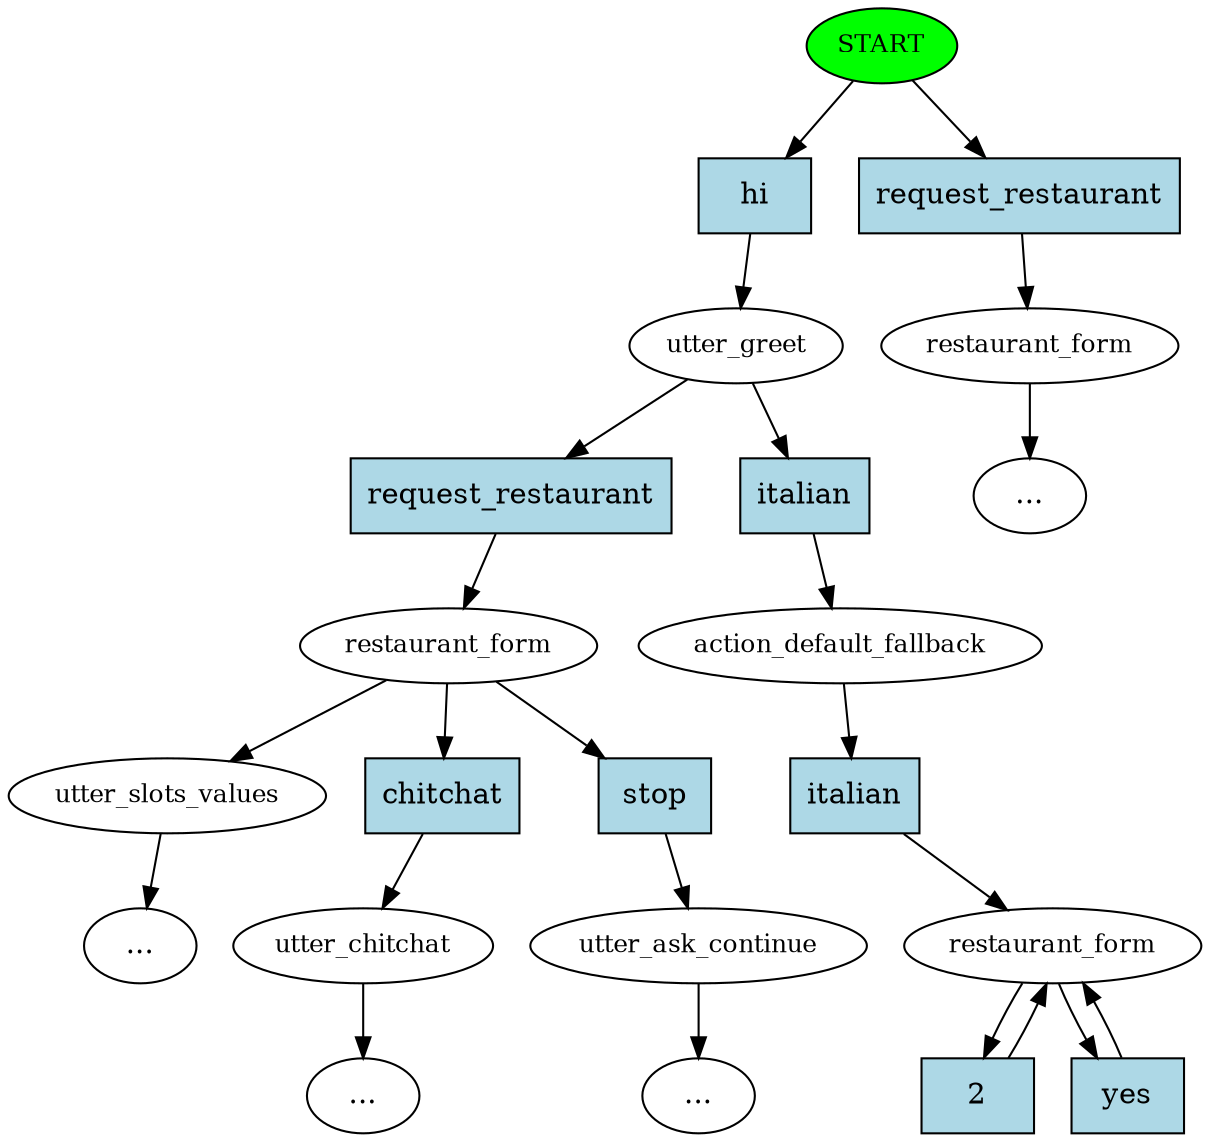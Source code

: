 digraph  {
0 [class="start active", fillcolor=green, fontsize=12, label=START, style=filled];
1 [class=active, fontsize=12, label=utter_greet];
2 [class="", fontsize=12, label=restaurant_form];
3 [class="", fontsize=12, label=utter_slots_values];
"-3" [class=ellipsis, label="..."];
6 [class="", fontsize=12, label=utter_chitchat];
12 [class="", fontsize=12, label=utter_ask_continue];
16 [class="", fontsize=12, label=restaurant_form];
"-8" [class=ellipsis, label="..."];
"-9" [class=ellipsis, label="..."];
"-12" [class=ellipsis, label="..."];
30 [class=active, fontsize=12, label=action_default_fallback];
31 [class="active dashed", fontsize=12, label=restaurant_form];
34 [class="intent active", fillcolor=lightblue, label=hi, shape=rect, style=filled];
35 [class=intent, fillcolor=lightblue, label=request_restaurant, shape=rect, style=filled];
36 [class=intent, fillcolor=lightblue, label=request_restaurant, shape=rect, style=filled];
37 [class="intent active", fillcolor=lightblue, label=italian, shape=rect, style=filled];
38 [class=intent, fillcolor=lightblue, label=chitchat, shape=rect, style=filled];
39 [class=intent, fillcolor=lightblue, label=stop, shape=rect, style=filled];
40 [class="intent active", fillcolor=lightblue, label=italian, shape=rect, style=filled];
41 [class="intent active", fillcolor=lightblue, label=2, shape=rect, style=filled];
42 [class="intent active", fillcolor=lightblue, label=yes, shape=rect, style=filled];
0 -> 34  [class=active, key=0];
0 -> 35  [class="", key=0];
1 -> 36  [class="", key=0];
1 -> 37  [class=active, key=0];
2 -> 3  [class="", key=NONE, label=""];
2 -> 38  [class="", key=0];
2 -> 39  [class="", key=0];
3 -> "-3"  [class="", key=NONE, label=""];
6 -> "-12"  [class="", key=NONE, label=""];
12 -> "-9"  [class="", key=NONE, label=""];
16 -> "-8"  [class="", key=NONE, label=""];
30 -> 40  [class=active, key=0];
31 -> 41  [class=active, key=0];
31 -> 42  [class=active, key=0];
34 -> 1  [class=active, key=0];
35 -> 16  [class="", key=0];
36 -> 2  [class="", key=0];
37 -> 30  [class=active, key=0];
38 -> 6  [class="", key=0];
39 -> 12  [class="", key=0];
40 -> 31  [class=active, key=0];
41 -> 31  [class=active, key=0];
42 -> 31  [class=active, key=0];
}
